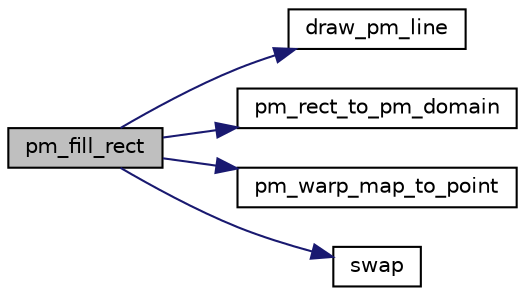digraph "pm_fill_rect"
{
 // INTERACTIVE_SVG=YES
 // LATEX_PDF_SIZE
  bgcolor="transparent";
  edge [fontname="Helvetica",fontsize="10",labelfontname="Helvetica",labelfontsize="10"];
  node [fontname="Helvetica",fontsize="10",shape=record];
  rankdir="LR";
  Node1 [label="pm_fill_rect",height=0.2,width=0.4,color="black", fillcolor="grey75", style="filled", fontcolor="black",tooltip=" "];
  Node1 -> Node2 [color="midnightblue",fontsize="10",style="solid",fontname="Helvetica"];
  Node2 [label="draw_pm_line",height=0.2,width=0.4,color="black",URL="$db/dab/lib__pm_8c.html#aa7bfa547ddc13e5932d537aa418ef4fa",tooltip=" "];
  Node1 -> Node3 [color="midnightblue",fontsize="10",style="solid",fontname="Helvetica"];
  Node3 [label="pm_rect_to_pm_domain",height=0.2,width=0.4,color="black",URL="$d8/d26/group__PM__FUNCTION__GROUP.html#ga045aae10e0ee3df0132eef397b78cf28",tooltip=" "];
  Node1 -> Node4 [color="midnightblue",fontsize="10",style="solid",fontname="Helvetica"];
  Node4 [label="pm_warp_map_to_point",height=0.2,width=0.4,color="black",URL="$d8/d26/group__PM__FUNCTION__GROUP.html#ga664f5cf6937741c75dc609b377c6b2c9",tooltip=" "];
  Node1 -> Node5 [color="midnightblue",fontsize="10",style="solid",fontname="Helvetica"];
  Node5 [label="swap",height=0.2,width=0.4,color="black",URL="$db/dab/lib__pm_8c.html#af72e64b45a2366d964f378b40ea0ddc2",tooltip=" "];
}
